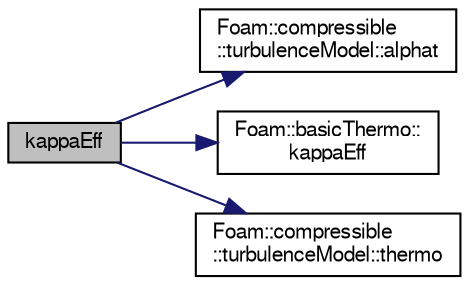 digraph "kappaEff"
{
  bgcolor="transparent";
  edge [fontname="FreeSans",fontsize="10",labelfontname="FreeSans",labelfontsize="10"];
  node [fontname="FreeSans",fontsize="10",shape=record];
  rankdir="LR";
  Node724 [label="kappaEff",height=0.2,width=0.4,color="black", fillcolor="grey75", style="filled", fontcolor="black"];
  Node724 -> Node725 [color="midnightblue",fontsize="10",style="solid",fontname="FreeSans"];
  Node725 [label="Foam::compressible\l::turbulenceModel::alphat",height=0.2,width=0.4,color="black",URL="$a30818.html#a0503152b53bc320b7656ba486cbd69da",tooltip="Return the turbulence thermal diffusivity. "];
  Node724 -> Node726 [color="midnightblue",fontsize="10",style="solid",fontname="FreeSans"];
  Node726 [label="Foam::basicThermo::\lkappaEff",height=0.2,width=0.4,color="black",URL="$a29734.html#a21fb150dfa30d738f07bb931152fde4f",tooltip="Effective thermal diffusivity for temperature. "];
  Node724 -> Node727 [color="midnightblue",fontsize="10",style="solid",fontname="FreeSans"];
  Node727 [label="Foam::compressible\l::turbulenceModel::thermo",height=0.2,width=0.4,color="black",URL="$a30818.html#add0b7ef56f878b21b4dec428bb69592a",tooltip="Access function to thermophysical model. "];
}
